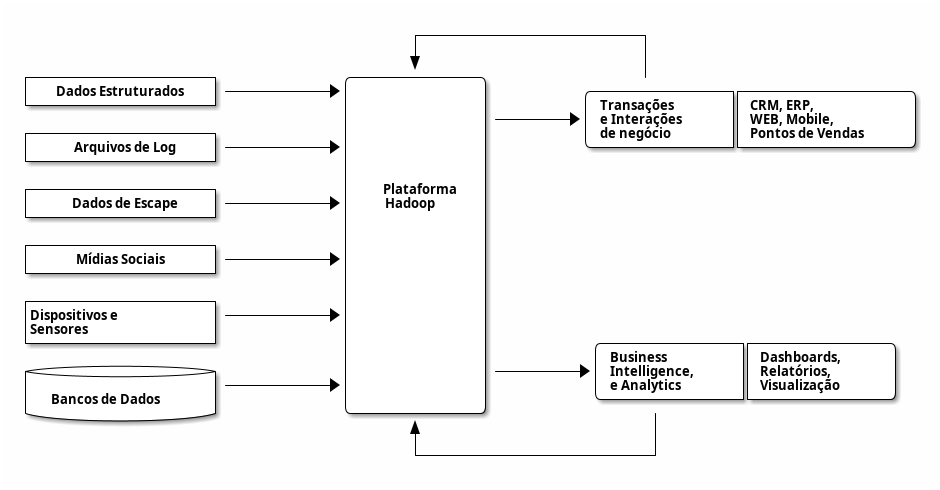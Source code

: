 @startditaa
                                       +----------------------+
                                       |                      |
                                       v                      |
+------------------+            /-------------\               |
|Dados Estruturados|----------->|             |         /--------------+-----------------\
+------------------+            |             |         | Transações   | CRM, ERP,       |
                                |             |-------->| e Interações | WEB, Mobile,    |
+------------------+            |             |         | de negócio   | Pontos de Vendas|
|  Arquivos de Log |----------->|             |         \--------------+-----------------/
+------------------+            |             |
                                |             |
+------------------+            |  Plataforma |
|  Dados de Escape |----------->|   Hadoop    |
+------------------+            |             |
                                |             |
+------------------+            |             |
|  Mídias Sociais  |----------->|             |
+------------------+            |             |
                                |             |
+------------------+            |             |
|Dispositivos e    |----------->|             |
|Sensores          |            |             |
+------------------+            |             |          /--------------+--------------\
                                |             |          | Business     | Dashboards,  |
/------------------\            |             |--------->| Intelligence,| Relatórios,  |
|                  |----------->|             |          | e Analytics  | Visualização |
|Bancos de Dados{s}|            |             |          \--------------+--------------/
\---+--------------/            \-------------/                |
                                       ^                       |
                                       |                       |
                                       +-----------------------+
@endditaa

